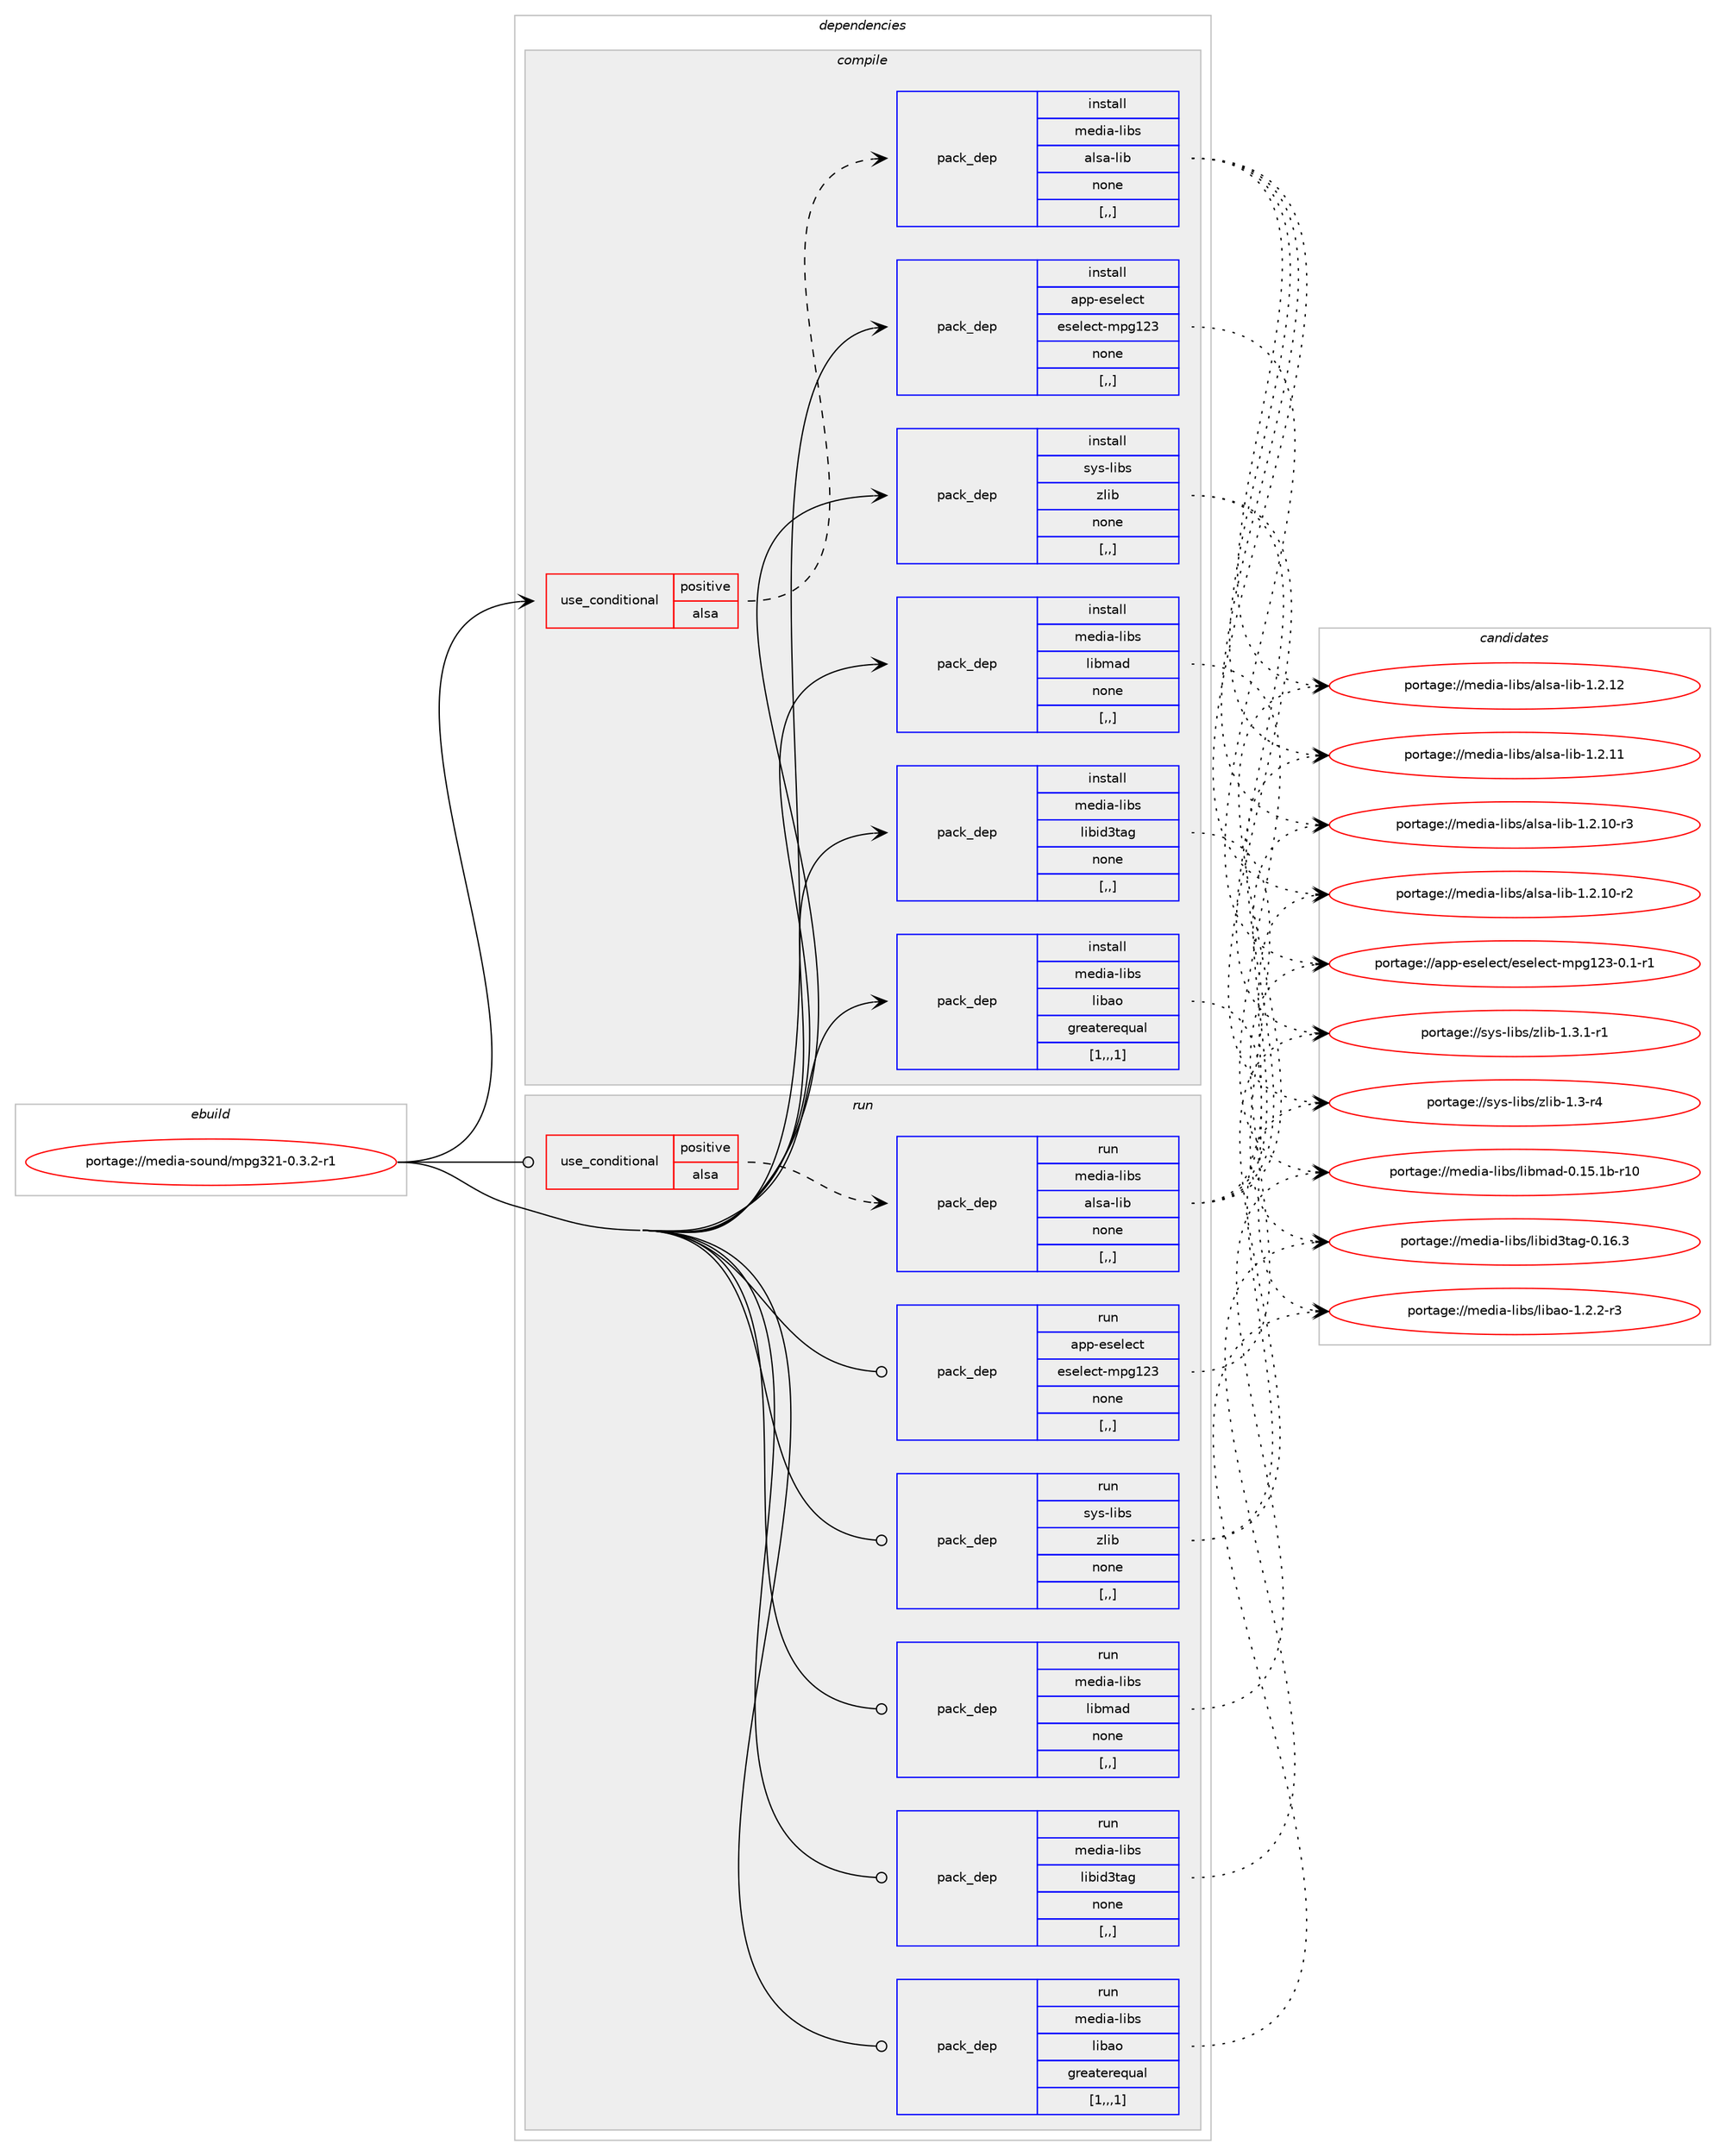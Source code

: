 digraph prolog {

# *************
# Graph options
# *************

newrank=true;
concentrate=true;
compound=true;
graph [rankdir=LR,fontname=Helvetica,fontsize=10,ranksep=1.5];#, ranksep=2.5, nodesep=0.2];
edge  [arrowhead=vee];
node  [fontname=Helvetica,fontsize=10];

# **********
# The ebuild
# **********

subgraph cluster_leftcol {
color=gray;
label=<<i>ebuild</i>>;
id [label="portage://media-sound/mpg321-0.3.2-r1", color=red, width=4, href="../media-sound/mpg321-0.3.2-r1.svg"];
}

# ****************
# The dependencies
# ****************

subgraph cluster_midcol {
color=gray;
label=<<i>dependencies</i>>;
subgraph cluster_compile {
fillcolor="#eeeeee";
style=filled;
label=<<i>compile</i>>;
subgraph cond214327 {
dependency828563 [label=<<TABLE BORDER="0" CELLBORDER="1" CELLSPACING="0" CELLPADDING="4"><TR><TD ROWSPAN="3" CELLPADDING="10">use_conditional</TD></TR><TR><TD>positive</TD></TR><TR><TD>alsa</TD></TR></TABLE>>, shape=none, color=red];
subgraph pack608004 {
dependency828564 [label=<<TABLE BORDER="0" CELLBORDER="1" CELLSPACING="0" CELLPADDING="4" WIDTH="220"><TR><TD ROWSPAN="6" CELLPADDING="30">pack_dep</TD></TR><TR><TD WIDTH="110">install</TD></TR><TR><TD>media-libs</TD></TR><TR><TD>alsa-lib</TD></TR><TR><TD>none</TD></TR><TR><TD>[,,]</TD></TR></TABLE>>, shape=none, color=blue];
}
dependency828563:e -> dependency828564:w [weight=20,style="dashed",arrowhead="vee"];
}
id:e -> dependency828563:w [weight=20,style="solid",arrowhead="vee"];
subgraph pack608005 {
dependency828565 [label=<<TABLE BORDER="0" CELLBORDER="1" CELLSPACING="0" CELLPADDING="4" WIDTH="220"><TR><TD ROWSPAN="6" CELLPADDING="30">pack_dep</TD></TR><TR><TD WIDTH="110">install</TD></TR><TR><TD>app-eselect</TD></TR><TR><TD>eselect-mpg123</TD></TR><TR><TD>none</TD></TR><TR><TD>[,,]</TD></TR></TABLE>>, shape=none, color=blue];
}
id:e -> dependency828565:w [weight=20,style="solid",arrowhead="vee"];
subgraph pack608006 {
dependency828566 [label=<<TABLE BORDER="0" CELLBORDER="1" CELLSPACING="0" CELLPADDING="4" WIDTH="220"><TR><TD ROWSPAN="6" CELLPADDING="30">pack_dep</TD></TR><TR><TD WIDTH="110">install</TD></TR><TR><TD>media-libs</TD></TR><TR><TD>libao</TD></TR><TR><TD>greaterequal</TD></TR><TR><TD>[1,,,1]</TD></TR></TABLE>>, shape=none, color=blue];
}
id:e -> dependency828566:w [weight=20,style="solid",arrowhead="vee"];
subgraph pack608007 {
dependency828567 [label=<<TABLE BORDER="0" CELLBORDER="1" CELLSPACING="0" CELLPADDING="4" WIDTH="220"><TR><TD ROWSPAN="6" CELLPADDING="30">pack_dep</TD></TR><TR><TD WIDTH="110">install</TD></TR><TR><TD>media-libs</TD></TR><TR><TD>libid3tag</TD></TR><TR><TD>none</TD></TR><TR><TD>[,,]</TD></TR></TABLE>>, shape=none, color=blue];
}
id:e -> dependency828567:w [weight=20,style="solid",arrowhead="vee"];
subgraph pack608008 {
dependency828568 [label=<<TABLE BORDER="0" CELLBORDER="1" CELLSPACING="0" CELLPADDING="4" WIDTH="220"><TR><TD ROWSPAN="6" CELLPADDING="30">pack_dep</TD></TR><TR><TD WIDTH="110">install</TD></TR><TR><TD>media-libs</TD></TR><TR><TD>libmad</TD></TR><TR><TD>none</TD></TR><TR><TD>[,,]</TD></TR></TABLE>>, shape=none, color=blue];
}
id:e -> dependency828568:w [weight=20,style="solid",arrowhead="vee"];
subgraph pack608009 {
dependency828569 [label=<<TABLE BORDER="0" CELLBORDER="1" CELLSPACING="0" CELLPADDING="4" WIDTH="220"><TR><TD ROWSPAN="6" CELLPADDING="30">pack_dep</TD></TR><TR><TD WIDTH="110">install</TD></TR><TR><TD>sys-libs</TD></TR><TR><TD>zlib</TD></TR><TR><TD>none</TD></TR><TR><TD>[,,]</TD></TR></TABLE>>, shape=none, color=blue];
}
id:e -> dependency828569:w [weight=20,style="solid",arrowhead="vee"];
}
subgraph cluster_compileandrun {
fillcolor="#eeeeee";
style=filled;
label=<<i>compile and run</i>>;
}
subgraph cluster_run {
fillcolor="#eeeeee";
style=filled;
label=<<i>run</i>>;
subgraph cond214328 {
dependency828570 [label=<<TABLE BORDER="0" CELLBORDER="1" CELLSPACING="0" CELLPADDING="4"><TR><TD ROWSPAN="3" CELLPADDING="10">use_conditional</TD></TR><TR><TD>positive</TD></TR><TR><TD>alsa</TD></TR></TABLE>>, shape=none, color=red];
subgraph pack608010 {
dependency828571 [label=<<TABLE BORDER="0" CELLBORDER="1" CELLSPACING="0" CELLPADDING="4" WIDTH="220"><TR><TD ROWSPAN="6" CELLPADDING="30">pack_dep</TD></TR><TR><TD WIDTH="110">run</TD></TR><TR><TD>media-libs</TD></TR><TR><TD>alsa-lib</TD></TR><TR><TD>none</TD></TR><TR><TD>[,,]</TD></TR></TABLE>>, shape=none, color=blue];
}
dependency828570:e -> dependency828571:w [weight=20,style="dashed",arrowhead="vee"];
}
id:e -> dependency828570:w [weight=20,style="solid",arrowhead="odot"];
subgraph pack608011 {
dependency828572 [label=<<TABLE BORDER="0" CELLBORDER="1" CELLSPACING="0" CELLPADDING="4" WIDTH="220"><TR><TD ROWSPAN="6" CELLPADDING="30">pack_dep</TD></TR><TR><TD WIDTH="110">run</TD></TR><TR><TD>app-eselect</TD></TR><TR><TD>eselect-mpg123</TD></TR><TR><TD>none</TD></TR><TR><TD>[,,]</TD></TR></TABLE>>, shape=none, color=blue];
}
id:e -> dependency828572:w [weight=20,style="solid",arrowhead="odot"];
subgraph pack608012 {
dependency828573 [label=<<TABLE BORDER="0" CELLBORDER="1" CELLSPACING="0" CELLPADDING="4" WIDTH="220"><TR><TD ROWSPAN="6" CELLPADDING="30">pack_dep</TD></TR><TR><TD WIDTH="110">run</TD></TR><TR><TD>media-libs</TD></TR><TR><TD>libao</TD></TR><TR><TD>greaterequal</TD></TR><TR><TD>[1,,,1]</TD></TR></TABLE>>, shape=none, color=blue];
}
id:e -> dependency828573:w [weight=20,style="solid",arrowhead="odot"];
subgraph pack608013 {
dependency828574 [label=<<TABLE BORDER="0" CELLBORDER="1" CELLSPACING="0" CELLPADDING="4" WIDTH="220"><TR><TD ROWSPAN="6" CELLPADDING="30">pack_dep</TD></TR><TR><TD WIDTH="110">run</TD></TR><TR><TD>media-libs</TD></TR><TR><TD>libid3tag</TD></TR><TR><TD>none</TD></TR><TR><TD>[,,]</TD></TR></TABLE>>, shape=none, color=blue];
}
id:e -> dependency828574:w [weight=20,style="solid",arrowhead="odot"];
subgraph pack608014 {
dependency828575 [label=<<TABLE BORDER="0" CELLBORDER="1" CELLSPACING="0" CELLPADDING="4" WIDTH="220"><TR><TD ROWSPAN="6" CELLPADDING="30">pack_dep</TD></TR><TR><TD WIDTH="110">run</TD></TR><TR><TD>media-libs</TD></TR><TR><TD>libmad</TD></TR><TR><TD>none</TD></TR><TR><TD>[,,]</TD></TR></TABLE>>, shape=none, color=blue];
}
id:e -> dependency828575:w [weight=20,style="solid",arrowhead="odot"];
subgraph pack608015 {
dependency828576 [label=<<TABLE BORDER="0" CELLBORDER="1" CELLSPACING="0" CELLPADDING="4" WIDTH="220"><TR><TD ROWSPAN="6" CELLPADDING="30">pack_dep</TD></TR><TR><TD WIDTH="110">run</TD></TR><TR><TD>sys-libs</TD></TR><TR><TD>zlib</TD></TR><TR><TD>none</TD></TR><TR><TD>[,,]</TD></TR></TABLE>>, shape=none, color=blue];
}
id:e -> dependency828576:w [weight=20,style="solid",arrowhead="odot"];
}
}

# **************
# The candidates
# **************

subgraph cluster_choices {
rank=same;
color=gray;
label=<<i>candidates</i>>;

subgraph choice608004 {
color=black;
nodesep=1;
choice109101100105974510810598115479710811597451081059845494650464950 [label="portage://media-libs/alsa-lib-1.2.12", color=red, width=4,href="../media-libs/alsa-lib-1.2.12.svg"];
choice109101100105974510810598115479710811597451081059845494650464949 [label="portage://media-libs/alsa-lib-1.2.11", color=red, width=4,href="../media-libs/alsa-lib-1.2.11.svg"];
choice1091011001059745108105981154797108115974510810598454946504649484511451 [label="portage://media-libs/alsa-lib-1.2.10-r3", color=red, width=4,href="../media-libs/alsa-lib-1.2.10-r3.svg"];
choice1091011001059745108105981154797108115974510810598454946504649484511450 [label="portage://media-libs/alsa-lib-1.2.10-r2", color=red, width=4,href="../media-libs/alsa-lib-1.2.10-r2.svg"];
dependency828564:e -> choice109101100105974510810598115479710811597451081059845494650464950:w [style=dotted,weight="100"];
dependency828564:e -> choice109101100105974510810598115479710811597451081059845494650464949:w [style=dotted,weight="100"];
dependency828564:e -> choice1091011001059745108105981154797108115974510810598454946504649484511451:w [style=dotted,weight="100"];
dependency828564:e -> choice1091011001059745108105981154797108115974510810598454946504649484511450:w [style=dotted,weight="100"];
}
subgraph choice608005 {
color=black;
nodesep=1;
choice971121124510111510110810199116471011151011081019911645109112103495051454846494511449 [label="portage://app-eselect/eselect-mpg123-0.1-r1", color=red, width=4,href="../app-eselect/eselect-mpg123-0.1-r1.svg"];
dependency828565:e -> choice971121124510111510110810199116471011151011081019911645109112103495051454846494511449:w [style=dotted,weight="100"];
}
subgraph choice608006 {
color=black;
nodesep=1;
choice1091011001059745108105981154710810598971114549465046504511451 [label="portage://media-libs/libao-1.2.2-r3", color=red, width=4,href="../media-libs/libao-1.2.2-r3.svg"];
dependency828566:e -> choice1091011001059745108105981154710810598971114549465046504511451:w [style=dotted,weight="100"];
}
subgraph choice608007 {
color=black;
nodesep=1;
choice1091011001059745108105981154710810598105100511169710345484649544651 [label="portage://media-libs/libid3tag-0.16.3", color=red, width=4,href="../media-libs/libid3tag-0.16.3.svg"];
dependency828567:e -> choice1091011001059745108105981154710810598105100511169710345484649544651:w [style=dotted,weight="100"];
}
subgraph choice608008 {
color=black;
nodesep=1;
choice1091011001059745108105981154710810598109971004548464953464998451144948 [label="portage://media-libs/libmad-0.15.1b-r10", color=red, width=4,href="../media-libs/libmad-0.15.1b-r10.svg"];
dependency828568:e -> choice1091011001059745108105981154710810598109971004548464953464998451144948:w [style=dotted,weight="100"];
}
subgraph choice608009 {
color=black;
nodesep=1;
choice115121115451081059811547122108105984549465146494511449 [label="portage://sys-libs/zlib-1.3.1-r1", color=red, width=4,href="../sys-libs/zlib-1.3.1-r1.svg"];
choice11512111545108105981154712210810598454946514511452 [label="portage://sys-libs/zlib-1.3-r4", color=red, width=4,href="../sys-libs/zlib-1.3-r4.svg"];
dependency828569:e -> choice115121115451081059811547122108105984549465146494511449:w [style=dotted,weight="100"];
dependency828569:e -> choice11512111545108105981154712210810598454946514511452:w [style=dotted,weight="100"];
}
subgraph choice608010 {
color=black;
nodesep=1;
choice109101100105974510810598115479710811597451081059845494650464950 [label="portage://media-libs/alsa-lib-1.2.12", color=red, width=4,href="../media-libs/alsa-lib-1.2.12.svg"];
choice109101100105974510810598115479710811597451081059845494650464949 [label="portage://media-libs/alsa-lib-1.2.11", color=red, width=4,href="../media-libs/alsa-lib-1.2.11.svg"];
choice1091011001059745108105981154797108115974510810598454946504649484511451 [label="portage://media-libs/alsa-lib-1.2.10-r3", color=red, width=4,href="../media-libs/alsa-lib-1.2.10-r3.svg"];
choice1091011001059745108105981154797108115974510810598454946504649484511450 [label="portage://media-libs/alsa-lib-1.2.10-r2", color=red, width=4,href="../media-libs/alsa-lib-1.2.10-r2.svg"];
dependency828571:e -> choice109101100105974510810598115479710811597451081059845494650464950:w [style=dotted,weight="100"];
dependency828571:e -> choice109101100105974510810598115479710811597451081059845494650464949:w [style=dotted,weight="100"];
dependency828571:e -> choice1091011001059745108105981154797108115974510810598454946504649484511451:w [style=dotted,weight="100"];
dependency828571:e -> choice1091011001059745108105981154797108115974510810598454946504649484511450:w [style=dotted,weight="100"];
}
subgraph choice608011 {
color=black;
nodesep=1;
choice971121124510111510110810199116471011151011081019911645109112103495051454846494511449 [label="portage://app-eselect/eselect-mpg123-0.1-r1", color=red, width=4,href="../app-eselect/eselect-mpg123-0.1-r1.svg"];
dependency828572:e -> choice971121124510111510110810199116471011151011081019911645109112103495051454846494511449:w [style=dotted,weight="100"];
}
subgraph choice608012 {
color=black;
nodesep=1;
choice1091011001059745108105981154710810598971114549465046504511451 [label="portage://media-libs/libao-1.2.2-r3", color=red, width=4,href="../media-libs/libao-1.2.2-r3.svg"];
dependency828573:e -> choice1091011001059745108105981154710810598971114549465046504511451:w [style=dotted,weight="100"];
}
subgraph choice608013 {
color=black;
nodesep=1;
choice1091011001059745108105981154710810598105100511169710345484649544651 [label="portage://media-libs/libid3tag-0.16.3", color=red, width=4,href="../media-libs/libid3tag-0.16.3.svg"];
dependency828574:e -> choice1091011001059745108105981154710810598105100511169710345484649544651:w [style=dotted,weight="100"];
}
subgraph choice608014 {
color=black;
nodesep=1;
choice1091011001059745108105981154710810598109971004548464953464998451144948 [label="portage://media-libs/libmad-0.15.1b-r10", color=red, width=4,href="../media-libs/libmad-0.15.1b-r10.svg"];
dependency828575:e -> choice1091011001059745108105981154710810598109971004548464953464998451144948:w [style=dotted,weight="100"];
}
subgraph choice608015 {
color=black;
nodesep=1;
choice115121115451081059811547122108105984549465146494511449 [label="portage://sys-libs/zlib-1.3.1-r1", color=red, width=4,href="../sys-libs/zlib-1.3.1-r1.svg"];
choice11512111545108105981154712210810598454946514511452 [label="portage://sys-libs/zlib-1.3-r4", color=red, width=4,href="../sys-libs/zlib-1.3-r4.svg"];
dependency828576:e -> choice115121115451081059811547122108105984549465146494511449:w [style=dotted,weight="100"];
dependency828576:e -> choice11512111545108105981154712210810598454946514511452:w [style=dotted,weight="100"];
}
}

}
